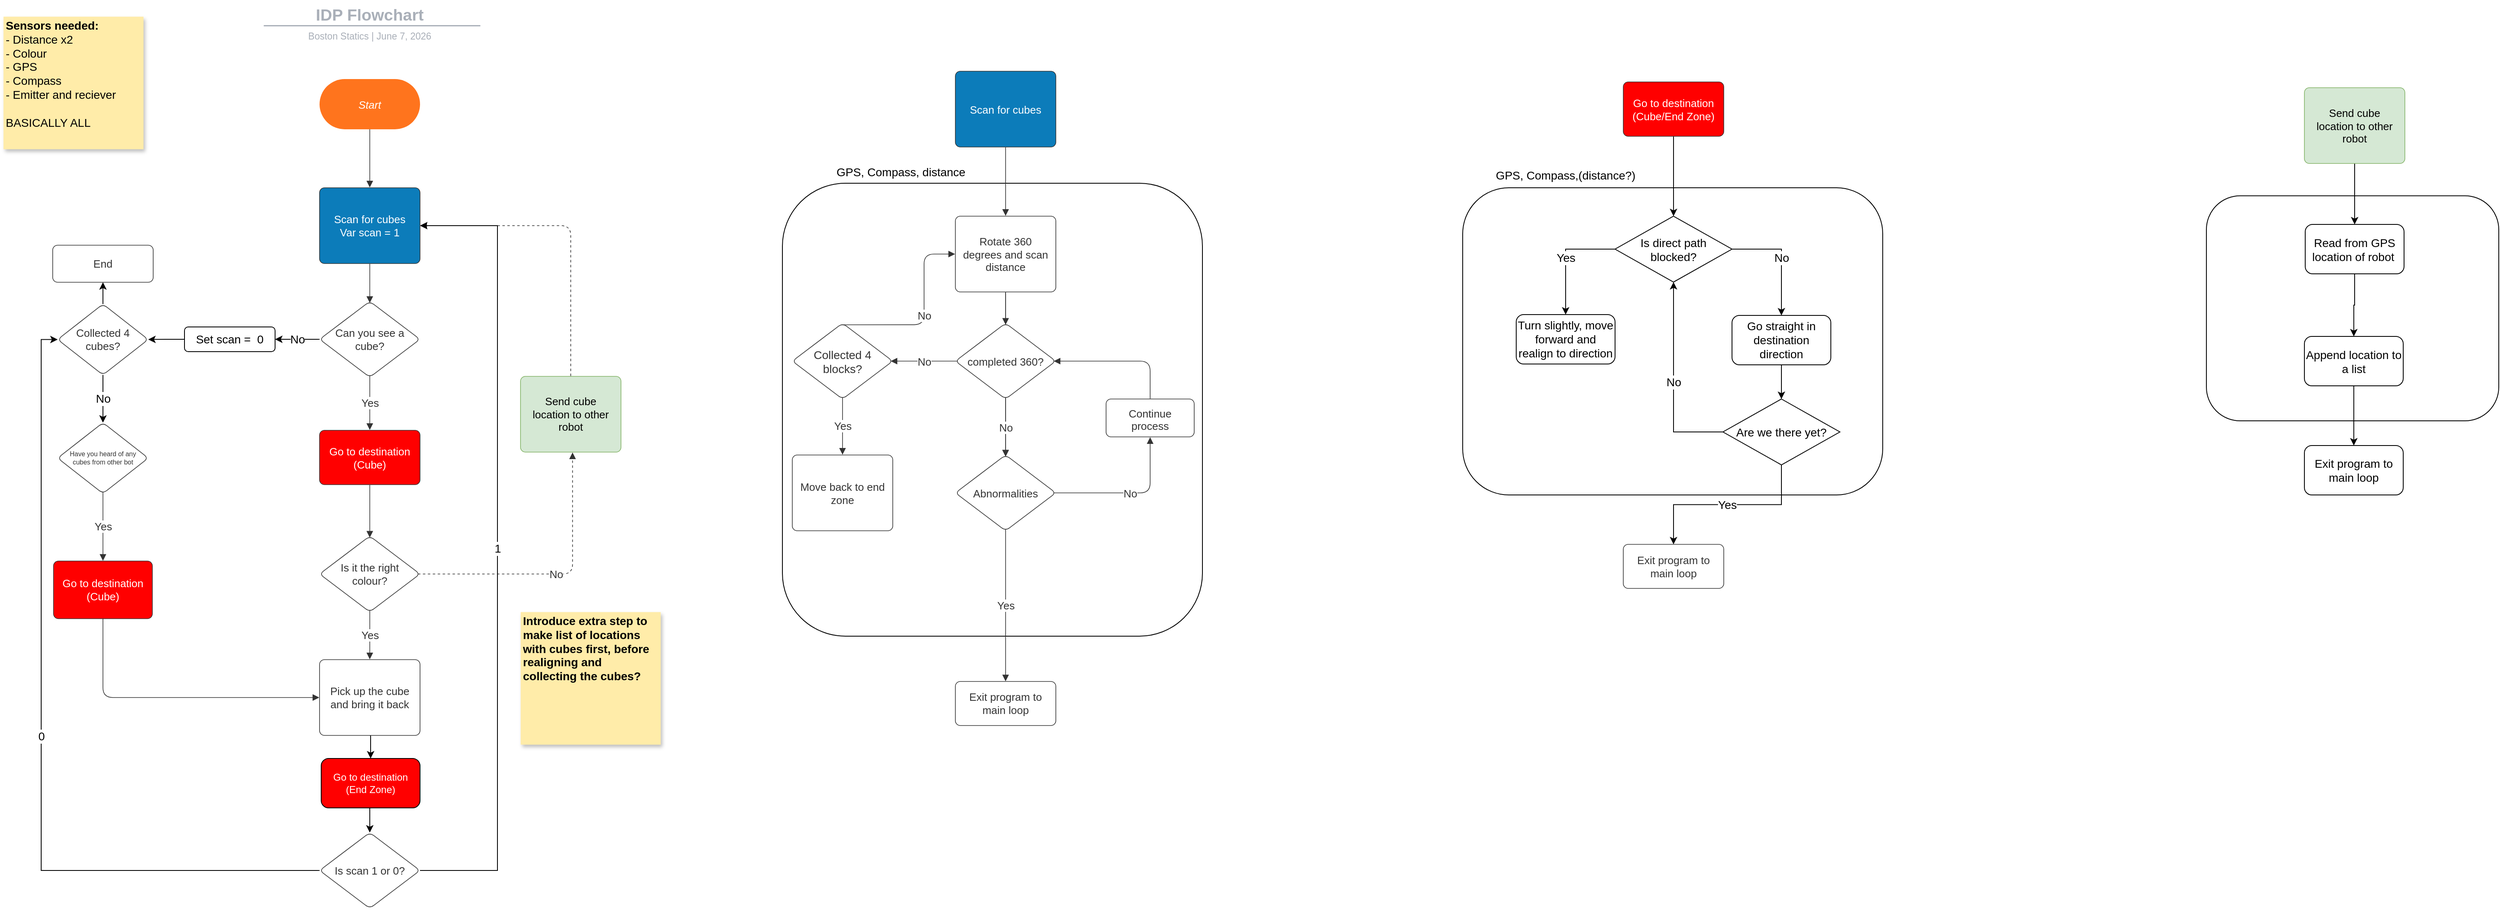 <mxfile version="14.4.2" type="github">
  <diagram id="C5RBs43oDa-KdzZeNtuy" name="Page-1">
    <mxGraphModel dx="1577" dy="1103" grid="1" gridSize="10" guides="1" tooltips="1" connect="1" arrows="1" fold="1" page="1" pageScale="1" pageWidth="827" pageHeight="1169" math="0" shadow="0">
      <root>
        <mxCell id="WIyWlLk6GJQsqaUBKTNV-0" />
        <mxCell id="WIyWlLk6GJQsqaUBKTNV-1" parent="WIyWlLk6GJQsqaUBKTNV-0" />
        <mxCell id="ntFDfBzz1lLIlntSj7zR-9" value="" style="rounded=1;whiteSpace=wrap;html=1;" vertex="1" parent="WIyWlLk6GJQsqaUBKTNV-1">
          <mxGeometry x="2715" y="266.75" width="355" height="273.25" as="geometry" />
        </mxCell>
        <mxCell id="dJJlxQguygPkiteVMr8E-66" value="" style="rounded=1;whiteSpace=wrap;html=1;fontSize=14;" parent="WIyWlLk6GJQsqaUBKTNV-1" vertex="1">
          <mxGeometry x="1812" y="257" width="510" height="373" as="geometry" />
        </mxCell>
        <mxCell id="dJJlxQguygPkiteVMr8E-60" value="" style="rounded=1;whiteSpace=wrap;html=1;fontSize=14;" parent="WIyWlLk6GJQsqaUBKTNV-1" vertex="1">
          <mxGeometry x="986" y="251.5" width="510" height="550" as="geometry" />
        </mxCell>
        <mxCell id="dJJlxQguygPkiteVMr8E-1" value="" style="group;dropTarget=0;" parent="WIyWlLk6GJQsqaUBKTNV-1" vertex="1">
          <mxGeometry x="165" y="30" width="640" height="45" as="geometry" />
        </mxCell>
        <UserObject label="IDP Flowchart" placeholders="1" lucidchartObjectId="SuaB0mNpY13K" id="dJJlxQguygPkiteVMr8E-2">
          <mxCell style="html=1;overflow=block;blockSpacing=1;whiteSpace=wrap;;whiteSpace=wrap;fontSize=19.7;fontColor=#a9afb8;fontStyle=1;align=center;spacingLeft=7;spacingRight=7;spacingTop=2;spacing=3;strokeOpacity=0;fillOpacity=0;rounded=1;absoluteArcSize=1;arcSize=12;fillColor=#ffffff;strokeWidth=1.5;" parent="dJJlxQguygPkiteVMr8E-1" vertex="1">
            <mxGeometry width="640" height="31" as="geometry" />
          </mxCell>
        </UserObject>
        <UserObject label="Boston Statics |  %date{mmmm d, yyyy}%" placeholders="1" lucidchartObjectId="SuaBzqFhpa1o" id="dJJlxQguygPkiteVMr8E-3">
          <mxCell style="html=1;overflow=block;blockSpacing=1;whiteSpace=wrap;;whiteSpace=wrap;fontSize=11.5;fontColor=#a9afb8;align=center;spacingLeft=7;spacingRight=7;spacingTop=2;spacing=3;strokeOpacity=0;fillOpacity=0;rounded=1;absoluteArcSize=1;arcSize=12;fillColor=#ffffff;strokeWidth=1.5;" parent="dJJlxQguygPkiteVMr8E-1" vertex="1">
            <mxGeometry y="31" width="640" height="14" as="geometry" />
          </mxCell>
        </UserObject>
        <UserObject label="" lucidchartObjectId="SuaBUnwJteK4" id="dJJlxQguygPkiteVMr8E-4">
          <mxCell style="html=1;jettySize=18;whiteSpace=wrap;fontSize=13;fontFamily=Helvetica;strokeColor=#a9afb8;strokeOpacity=100;strokeWidth=1.5;rounded=0;startArrow=none;;endArrow=none;;" parent="dJJlxQguygPkiteVMr8E-1" edge="1">
            <mxGeometry width="100" height="100" relative="1" as="geometry">
              <Array as="points" />
              <mxPoint x="191" y="30" as="sourcePoint" />
              <mxPoint x="454" y="30" as="targetPoint" />
            </mxGeometry>
          </mxCell>
        </UserObject>
        <UserObject label="Start" lucidchartObjectId="9NgdkFsleCgy" id="dJJlxQguygPkiteVMr8E-5">
          <mxCell style="html=1;overflow=block;blockSpacing=1;whiteSpace=wrap;rounded=1;arcSize=50;whiteSpace=wrap;fontSize=13;fontColor=#ffffff;fontStyle=2;spacing=3.8;strokeOpacity=0;fillOpacity=100;fillColor=#ff741d;strokeWidth=0.8;" parent="WIyWlLk6GJQsqaUBKTNV-1" vertex="1">
            <mxGeometry x="424" y="125" width="122" height="61" as="geometry" />
          </mxCell>
        </UserObject>
        <UserObject label="Scan for cubes&lt;br&gt;Var scan = 1" lucidchartObjectId="lOgdC.dZKNQT" id="dJJlxQguygPkiteVMr8E-6">
          <mxCell style="html=1;overflow=block;blockSpacing=1;whiteSpace=wrap;;whiteSpace=wrap;fontSize=13;fontColor=#ffffff;align=center;spacing=9;strokeColor=#333333;strokeOpacity=100;fillOpacity=100;rounded=1;absoluteArcSize=1;arcSize=12;fillColor=#0c7cba;strokeWidth=0.8;" parent="WIyWlLk6GJQsqaUBKTNV-1" vertex="1">
            <mxGeometry x="424" y="257" width="122" height="92" as="geometry" />
          </mxCell>
        </UserObject>
        <mxCell id="dJJlxQguygPkiteVMr8E-88" value="No" style="edgeStyle=orthogonalEdgeStyle;rounded=0;orthogonalLoop=1;jettySize=auto;html=1;exitX=0;exitY=0.5;exitDx=0;exitDy=0;entryX=1;entryY=0.5;entryDx=0;entryDy=0;fontSize=14;" parent="WIyWlLk6GJQsqaUBKTNV-1" source="dJJlxQguygPkiteVMr8E-7" target="dJJlxQguygPkiteVMr8E-86" edge="1">
          <mxGeometry relative="1" as="geometry" />
        </mxCell>
        <UserObject label="Can you see a cube?" lucidchartObjectId="zOgdpUxYtKY-" id="dJJlxQguygPkiteVMr8E-7">
          <mxCell style="html=1;overflow=block;blockSpacing=1;whiteSpace=wrap;rhombus;whiteSpace=wrap;fontSize=13;fontColor=#333333;align=center;spacing=3.8;strokeColor=#333333;strokeOpacity=100;fillOpacity=100;rounded=1;absoluteArcSize=1;arcSize=12;fillColor=#ffffff;strokeWidth=0.8;" parent="WIyWlLk6GJQsqaUBKTNV-1" vertex="1">
            <mxGeometry x="424" y="395" width="122" height="92" as="geometry" />
          </mxCell>
        </UserObject>
        <UserObject label="" lucidchartObjectId="IOgdlrfkNPIS" id="dJJlxQguygPkiteVMr8E-8">
          <mxCell style="html=1;jettySize=18;whiteSpace=wrap;fontSize=13;strokeColor=#333333;strokeOpacity=100;strokeWidth=0.8;rounded=1;arcSize=24;edgeStyle=orthogonalEdgeStyle;startArrow=none;;endArrow=block;endFill=1;;exitX=0.5;exitY=1.004;exitPerimeter=0;entryX=0.5;entryY=0.02;entryPerimeter=0;" parent="WIyWlLk6GJQsqaUBKTNV-1" source="dJJlxQguygPkiteVMr8E-6" target="dJJlxQguygPkiteVMr8E-7" edge="1">
            <mxGeometry width="100" height="100" relative="1" as="geometry">
              <Array as="points" />
            </mxGeometry>
          </mxCell>
        </UserObject>
        <UserObject label="End" lucidchartObjectId="LOgdOnnir~PV" id="dJJlxQguygPkiteVMr8E-9">
          <mxCell style="html=1;overflow=block;blockSpacing=1;whiteSpace=wrap;;whiteSpace=wrap;fontSize=13;fontColor=#333333;align=center;spacing=9;strokeColor=#333333;strokeOpacity=100;fillOpacity=100;rounded=1;absoluteArcSize=1;arcSize=12;fillColor=#ffffff;strokeWidth=0.8;" parent="WIyWlLk6GJQsqaUBKTNV-1" vertex="1">
            <mxGeometry x="100" y="326.75" width="122" height="45" as="geometry" />
          </mxCell>
        </UserObject>
        <UserObject label="Go to destination&lt;br&gt;(Cube)" lucidchartObjectId="1Ogd5eo7ZWg~" id="dJJlxQguygPkiteVMr8E-10">
          <mxCell style="html=1;overflow=block;blockSpacing=1;whiteSpace=wrap;;whiteSpace=wrap;fontSize=13;fontColor=#ffffff;align=center;spacing=9;strokeColor=#333333;strokeOpacity=100;fillOpacity=100;rounded=1;absoluteArcSize=1;arcSize=12;strokeWidth=0.8;fillColor=#FF0000;" parent="WIyWlLk6GJQsqaUBKTNV-1" vertex="1">
            <mxGeometry x="424" y="551.5" width="122" height="66" as="geometry" />
          </mxCell>
        </UserObject>
        <UserObject label="" lucidchartObjectId="9Ogd3tKeuUNf" id="dJJlxQguygPkiteVMr8E-11">
          <mxCell style="html=1;jettySize=18;whiteSpace=wrap;fontSize=13;fontColor=#333333;align=center;strokeColor=#333333;strokeOpacity=100;strokeWidth=0.8;rounded=1;arcSize=24;edgeStyle=orthogonalEdgeStyle;startArrow=none;;endArrow=block;endFill=1;;exitX=0.5;exitY=0.98;exitPerimeter=0;entryX=0.5;entryY=-0.006;entryPerimeter=0;" parent="WIyWlLk6GJQsqaUBKTNV-1" source="dJJlxQguygPkiteVMr8E-7" target="dJJlxQguygPkiteVMr8E-10" edge="1">
            <mxGeometry width="100" height="100" relative="1" as="geometry">
              <Array as="points" />
            </mxGeometry>
          </mxCell>
        </UserObject>
        <mxCell id="dJJlxQguygPkiteVMr8E-12" value="Yes" style="text;html=1;resizable=0;labelBackgroundColor=#ffffff;align=center;verticalAlign=middle;fontColor=#333333;;fontSize=13;" parent="dJJlxQguygPkiteVMr8E-11" vertex="1">
          <mxGeometry relative="1" as="geometry" />
        </mxCell>
        <UserObject label="Is it the right colour?" lucidchartObjectId="hPgdZzu7KEvy" id="dJJlxQguygPkiteVMr8E-13">
          <mxCell style="html=1;overflow=block;blockSpacing=1;whiteSpace=wrap;rhombus;whiteSpace=wrap;fontSize=13;fontColor=#333333;align=center;spacing=3.8;strokeColor=#333333;strokeOpacity=100;fillOpacity=100;rounded=1;absoluteArcSize=1;arcSize=12;fillColor=#ffffff;strokeWidth=0.8;" parent="WIyWlLk6GJQsqaUBKTNV-1" vertex="1">
            <mxGeometry x="424" y="680" width="122" height="92" as="geometry" />
          </mxCell>
        </UserObject>
        <UserObject label="" lucidchartObjectId="rPgdiyTj-ObY" id="dJJlxQguygPkiteVMr8E-14">
          <mxCell style="html=1;jettySize=18;whiteSpace=wrap;fontSize=13;strokeColor=#333333;strokeOpacity=100;strokeWidth=0.8;rounded=1;arcSize=24;edgeStyle=orthogonalEdgeStyle;startArrow=none;;endArrow=block;endFill=1;;exitX=0.5;exitY=1.006;exitPerimeter=0;entryX=0.5;entryY=0.02;entryPerimeter=0;" parent="WIyWlLk6GJQsqaUBKTNV-1" source="dJJlxQguygPkiteVMr8E-10" target="dJJlxQguygPkiteVMr8E-13" edge="1">
            <mxGeometry width="100" height="100" relative="1" as="geometry">
              <Array as="points" />
            </mxGeometry>
          </mxCell>
        </UserObject>
        <mxCell id="SdWHuPdAplGtI9XO5vYC-1" style="edgeStyle=orthogonalEdgeStyle;rounded=0;orthogonalLoop=1;jettySize=auto;html=1;exitX=0.5;exitY=1;exitDx=0;exitDy=0;entryX=0.5;entryY=0;entryDx=0;entryDy=0;fontColor=#FFFFFF;" parent="WIyWlLk6GJQsqaUBKTNV-1" source="dJJlxQguygPkiteVMr8E-15" target="SdWHuPdAplGtI9XO5vYC-0" edge="1">
          <mxGeometry relative="1" as="geometry" />
        </mxCell>
        <UserObject label="Pick up the cube and bring it back" lucidchartObjectId="yPgdUPQKCwhs" id="dJJlxQguygPkiteVMr8E-15">
          <mxCell style="html=1;overflow=block;blockSpacing=1;whiteSpace=wrap;;whiteSpace=wrap;fontSize=13;fontColor=#333333;align=center;spacing=9;strokeColor=#333333;strokeOpacity=100;fillOpacity=100;rounded=1;absoluteArcSize=1;arcSize=12;fillColor=#ffffff;strokeWidth=0.8;" parent="WIyWlLk6GJQsqaUBKTNV-1" vertex="1">
            <mxGeometry x="424" y="830" width="122" height="92" as="geometry" />
          </mxCell>
        </UserObject>
        <UserObject label="" lucidchartObjectId="FPgdR2r9awXG" id="dJJlxQguygPkiteVMr8E-16">
          <mxCell style="html=1;jettySize=18;whiteSpace=wrap;fontSize=13;fontColor=#333333;align=center;strokeColor=#333333;strokeOpacity=100;strokeWidth=0.8;rounded=1;arcSize=24;edgeStyle=orthogonalEdgeStyle;startArrow=none;;endArrow=block;endFill=1;;exitX=0.5;exitY=0.98;exitPerimeter=0;entryX=0.5;entryY=-0.004;entryPerimeter=0;" parent="WIyWlLk6GJQsqaUBKTNV-1" source="dJJlxQguygPkiteVMr8E-13" target="dJJlxQguygPkiteVMr8E-15" edge="1">
            <mxGeometry width="100" height="100" relative="1" as="geometry">
              <Array as="points" />
            </mxGeometry>
          </mxCell>
        </UserObject>
        <mxCell id="dJJlxQguygPkiteVMr8E-17" value="Yes" style="text;html=1;resizable=0;labelBackgroundColor=#ffffff;align=center;verticalAlign=middle;fontColor=#333333;;fontSize=13;" parent="dJJlxQguygPkiteVMr8E-16" vertex="1">
          <mxGeometry relative="1" as="geometry" />
        </mxCell>
        <UserObject label="" lucidchartObjectId="NPgdzGTEmcRD" id="dJJlxQguygPkiteVMr8E-18">
          <mxCell style="html=1;jettySize=18;whiteSpace=wrap;fontSize=13;strokeColor=#333333;strokeOpacity=100;strokeWidth=0.8;rounded=1;arcSize=24;edgeStyle=orthogonalEdgeStyle;startArrow=none;;endArrow=block;endFill=1;;exitX=0.5;exitY=1;exitPerimeter=0;entryX=0.5;entryY=-0.004;entryPerimeter=0;" parent="WIyWlLk6GJQsqaUBKTNV-1" source="dJJlxQguygPkiteVMr8E-5" target="dJJlxQguygPkiteVMr8E-6" edge="1">
            <mxGeometry width="100" height="100" relative="1" as="geometry">
              <Array as="points" />
            </mxGeometry>
          </mxCell>
        </UserObject>
        <UserObject label="Send cube location to other robot" lucidchartObjectId="F5qdEPKmY6vF" id="dJJlxQguygPkiteVMr8E-19">
          <mxCell style="html=1;overflow=block;blockSpacing=1;whiteSpace=wrap;;whiteSpace=wrap;fontSize=13;align=center;spacing=9;strokeColor=#82b366;strokeOpacity=100;fillOpacity=100;rounded=1;absoluteArcSize=1;arcSize=12;fillColor=#d5e8d4;strokeWidth=0.8;" parent="WIyWlLk6GJQsqaUBKTNV-1" vertex="1">
            <mxGeometry x="668" y="486" width="122" height="92" as="geometry" />
          </mxCell>
        </UserObject>
        <UserObject label="" lucidchartObjectId="85qdVLr7FTMq" id="dJJlxQguygPkiteVMr8E-20">
          <mxCell style="html=1;jettySize=18;whiteSpace=wrap;fontSize=13;strokeColor=#333333;strokeOpacity=100;dashed=1;fixDash=1;strokeWidth=0.8;rounded=1;arcSize=24;edgeStyle=orthogonalEdgeStyle;startArrow=none;;endArrow=block;endFill=1;;exitX=0.5;exitY=-0.004;exitPerimeter=0;entryX=1.003;entryY=0.5;entryPerimeter=0;" parent="WIyWlLk6GJQsqaUBKTNV-1" source="dJJlxQguygPkiteVMr8E-19" target="dJJlxQguygPkiteVMr8E-6" edge="1">
            <mxGeometry width="100" height="100" relative="1" as="geometry">
              <Array as="points" />
            </mxGeometry>
          </mxCell>
        </UserObject>
        <UserObject label="Scan for cubes" lucidchartObjectId="p7Rdc7oSih_Y" id="dJJlxQguygPkiteVMr8E-21">
          <mxCell style="html=1;overflow=block;blockSpacing=1;whiteSpace=wrap;;whiteSpace=wrap;fontSize=13;fontColor=#ffffff;align=center;spacing=9;strokeColor=#333333;strokeOpacity=100;fillOpacity=100;rounded=1;absoluteArcSize=1;arcSize=12;fillColor=#0c7cba;strokeWidth=0.8;" parent="WIyWlLk6GJQsqaUBKTNV-1" vertex="1">
            <mxGeometry x="1196" y="115.5" width="122" height="92" as="geometry" />
          </mxCell>
        </UserObject>
        <UserObject label="" lucidchartObjectId="T7RdyLbdhUTY" id="dJJlxQguygPkiteVMr8E-22">
          <mxCell style="html=1;jettySize=18;whiteSpace=wrap;fontSize=13;strokeColor=#333333;strokeOpacity=100;strokeWidth=0.8;rounded=1;arcSize=24;edgeStyle=orthogonalEdgeStyle;startArrow=none;;endArrow=block;endFill=1;;exitX=0.5;exitY=1.004;exitPerimeter=0;entryX=0.5;entryY=-0.004;entryPerimeter=0;" parent="WIyWlLk6GJQsqaUBKTNV-1" source="dJJlxQguygPkiteVMr8E-21" target="dJJlxQguygPkiteVMr8E-23" edge="1">
            <mxGeometry width="100" height="100" relative="1" as="geometry">
              <Array as="points" />
            </mxGeometry>
          </mxCell>
        </UserObject>
        <UserObject label="Rotate 360 degrees and scan distance" lucidchartObjectId="Y7RdSmHRw8ej" id="dJJlxQguygPkiteVMr8E-23">
          <mxCell style="html=1;overflow=block;blockSpacing=1;whiteSpace=wrap;;whiteSpace=wrap;fontSize=13;fontColor=#333333;align=center;spacing=9;strokeColor=#333333;strokeOpacity=100;fillOpacity=100;rounded=1;absoluteArcSize=1;arcSize=12;fillColor=#ffffff;strokeWidth=0.8;" parent="WIyWlLk6GJQsqaUBKTNV-1" vertex="1">
            <mxGeometry x="1196" y="291.5" width="122" height="92" as="geometry" />
          </mxCell>
        </UserObject>
        <UserObject label="" lucidchartObjectId="M9Rd~hsUxQXQ" id="dJJlxQguygPkiteVMr8E-24">
          <mxCell style="html=1;jettySize=18;whiteSpace=wrap;fontSize=13;strokeColor=#333333;strokeOpacity=100;strokeWidth=0.8;rounded=1;arcSize=24;edgeStyle=orthogonalEdgeStyle;startArrow=none;;endArrow=block;endFill=1;;exitX=0.5;exitY=1.004;exitPerimeter=0;entryX=0.5;entryY=0.02;entryPerimeter=0;" parent="WIyWlLk6GJQsqaUBKTNV-1" source="dJJlxQguygPkiteVMr8E-23" target="dJJlxQguygPkiteVMr8E-25" edge="1">
            <mxGeometry width="100" height="100" relative="1" as="geometry">
              <Array as="points" />
            </mxGeometry>
          </mxCell>
        </UserObject>
        <UserObject label="Abnormalities" lucidchartObjectId="N9Rdzvl6SbBw" id="dJJlxQguygPkiteVMr8E-25">
          <mxCell style="html=1;overflow=block;blockSpacing=1;whiteSpace=wrap;rhombus;whiteSpace=wrap;fontSize=13;fontColor=#333333;align=center;spacing=3.8;strokeColor=#333333;strokeOpacity=100;fillOpacity=100;rounded=1;absoluteArcSize=1;arcSize=12;fillColor=#ffffff;strokeWidth=0.8;" parent="WIyWlLk6GJQsqaUBKTNV-1" vertex="1">
            <mxGeometry x="1196" y="581.5" width="122" height="92" as="geometry" />
          </mxCell>
        </UserObject>
        <UserObject label="" lucidchartObjectId="j-RdCNG.Rt1u" id="dJJlxQguygPkiteVMr8E-26">
          <mxCell style="html=1;jettySize=18;whiteSpace=wrap;fontSize=13;fontColor=#333333;align=center;strokeColor=#333333;strokeOpacity=100;strokeWidth=0.8;rounded=1;arcSize=24;edgeStyle=orthogonalEdgeStyle;startArrow=none;;endArrow=block;endFill=1;;exitX=0.5;exitY=0.98;exitPerimeter=0;entryX=0.5;entryY=-0.004;entryPerimeter=0;" parent="WIyWlLk6GJQsqaUBKTNV-1" source="dJJlxQguygPkiteVMr8E-25" target="dJJlxQguygPkiteVMr8E-28" edge="1">
            <mxGeometry width="100" height="100" relative="1" as="geometry">
              <Array as="points" />
            </mxGeometry>
          </mxCell>
        </UserObject>
        <mxCell id="dJJlxQguygPkiteVMr8E-27" value="Yes" style="text;html=1;resizable=0;labelBackgroundColor=#ffffff;align=center;verticalAlign=middle;fontColor=#333333;;fontSize=13;" parent="dJJlxQguygPkiteVMr8E-26" vertex="1">
          <mxGeometry relative="1" as="geometry" />
        </mxCell>
        <UserObject label="Exit program to main loop" lucidchartObjectId="k-RdoiUV6bm8" id="dJJlxQguygPkiteVMr8E-28">
          <mxCell style="html=1;overflow=block;blockSpacing=1;whiteSpace=wrap;;whiteSpace=wrap;fontSize=13;fontColor=#333333;align=center;spacing=9;strokeColor=#333333;strokeOpacity=100;fillOpacity=100;rounded=1;absoluteArcSize=1;arcSize=12;fillColor=#ffffff;strokeWidth=0.8;" parent="WIyWlLk6GJQsqaUBKTNV-1" vertex="1">
            <mxGeometry x="1196" y="856.5" width="122" height="53.5" as="geometry" />
          </mxCell>
        </UserObject>
        <UserObject label="" lucidchartObjectId="neSd__aTtq_3" id="dJJlxQguygPkiteVMr8E-29">
          <mxCell style="html=1;jettySize=18;whiteSpace=wrap;fontSize=13;strokeColor=#333333;strokeOpacity=100;strokeWidth=0.8;rounded=1;arcSize=24;edgeStyle=orthogonalEdgeStyle;startArrow=none;;endArrow=block;endFill=1;;exitX=0.5;exitY=1.004;exitPerimeter=0;entryX=0.5;entryY=0.02;entryPerimeter=0;" parent="WIyWlLk6GJQsqaUBKTNV-1" source="dJJlxQguygPkiteVMr8E-23" target="dJJlxQguygPkiteVMr8E-30" edge="1">
            <mxGeometry width="100" height="100" relative="1" as="geometry">
              <Array as="points" />
            </mxGeometry>
          </mxCell>
        </UserObject>
        <UserObject label="completed 360?" lucidchartObjectId="oeSdA65h3JqT" id="dJJlxQguygPkiteVMr8E-30">
          <mxCell style="html=1;overflow=block;blockSpacing=1;whiteSpace=wrap;rhombus;whiteSpace=wrap;fontSize=13;fontColor=#333333;align=center;spacing=3.8;strokeColor=#333333;strokeOpacity=100;fillOpacity=100;rounded=1;absoluteArcSize=1;arcSize=12;fillColor=#ffffff;strokeWidth=0.8;" parent="WIyWlLk6GJQsqaUBKTNV-1" vertex="1">
            <mxGeometry x="1196" y="421.5" width="122" height="92" as="geometry" />
          </mxCell>
        </UserObject>
        <UserObject label="" lucidchartObjectId="ZeSdDQA0-AUj" id="dJJlxQguygPkiteVMr8E-31">
          <mxCell style="html=1;jettySize=18;whiteSpace=wrap;fontSize=13;fontColor=#333333;align=center;strokeColor=#333333;strokeOpacity=100;strokeWidth=0.8;rounded=1;arcSize=24;edgeStyle=orthogonalEdgeStyle;startArrow=none;;endArrow=block;endFill=1;;exitX=0.5;exitY=0.98;exitPerimeter=0;" parent="WIyWlLk6GJQsqaUBKTNV-1" source="dJJlxQguygPkiteVMr8E-30" edge="1">
            <mxGeometry width="100" height="100" relative="1" as="geometry">
              <Array as="points" />
              <mxPoint x="1257" y="583.5" as="targetPoint" />
            </mxGeometry>
          </mxCell>
        </UserObject>
        <mxCell id="dJJlxQguygPkiteVMr8E-32" value="No" style="text;html=1;resizable=0;labelBackgroundColor=#ffffff;align=center;verticalAlign=middle;fontColor=#333333;;fontSize=13;" parent="dJJlxQguygPkiteVMr8E-31" vertex="1">
          <mxGeometry relative="1" as="geometry" />
        </mxCell>
        <UserObject label="" lucidchartObjectId="XfSd8aX7n.cI" id="dJJlxQguygPkiteVMr8E-33">
          <mxCell style="html=1;jettySize=18;whiteSpace=wrap;fontSize=13;fontColor=#333333;align=center;strokeColor=#333333;strokeOpacity=100;strokeWidth=0.8;rounded=1;arcSize=24;edgeStyle=orthogonalEdgeStyle;startArrow=none;;endArrow=block;endFill=1;;exitX=0.021;exitY=0.5;exitPerimeter=0;entryX=0.979;entryY=0.5;entryPerimeter=0;" parent="WIyWlLk6GJQsqaUBKTNV-1" source="dJJlxQguygPkiteVMr8E-30" target="dJJlxQguygPkiteVMr8E-35" edge="1">
            <mxGeometry width="100" height="100" relative="1" as="geometry">
              <Array as="points" />
            </mxGeometry>
          </mxCell>
        </UserObject>
        <mxCell id="dJJlxQguygPkiteVMr8E-34" value="No" style="text;html=1;resizable=0;labelBackgroundColor=#ffffff;align=center;verticalAlign=middle;fontColor=#333333;;fontSize=13;" parent="dJJlxQguygPkiteVMr8E-33" vertex="1">
          <mxGeometry relative="1" as="geometry" />
        </mxCell>
        <UserObject label="Collected 4 blocks?" lucidchartObjectId="7fSdNaG_dBtg" id="dJJlxQguygPkiteVMr8E-35">
          <mxCell style="html=1;overflow=block;blockSpacing=1;whiteSpace=wrap;rhombus;whiteSpace=wrap;fontSize=14;fontColor=#333333;align=center;spacing=3.8;strokeColor=#333333;strokeOpacity=100;fillOpacity=100;rounded=1;absoluteArcSize=1;arcSize=12;fillColor=#ffffff;strokeWidth=0.8;" parent="WIyWlLk6GJQsqaUBKTNV-1" vertex="1">
            <mxGeometry x="998" y="421.5" width="122" height="92" as="geometry" />
          </mxCell>
        </UserObject>
        <UserObject label="" lucidchartObjectId="khSdvIFYvgPG" id="dJJlxQguygPkiteVMr8E-36">
          <mxCell style="html=1;jettySize=18;whiteSpace=wrap;fontSize=13;fontColor=#333333;align=center;strokeColor=#333333;strokeOpacity=100;strokeWidth=0.8;rounded=1;arcSize=24;edgeStyle=orthogonalEdgeStyle;startArrow=none;;endArrow=block;endFill=1;;exitX=0.5;exitY=0.98;exitPerimeter=0;entryX=0.5;entryY=-0.004;entryPerimeter=0;" parent="WIyWlLk6GJQsqaUBKTNV-1" source="dJJlxQguygPkiteVMr8E-35" target="dJJlxQguygPkiteVMr8E-38" edge="1">
            <mxGeometry width="100" height="100" relative="1" as="geometry">
              <Array as="points" />
            </mxGeometry>
          </mxCell>
        </UserObject>
        <mxCell id="dJJlxQguygPkiteVMr8E-37" value="Yes" style="text;html=1;resizable=0;labelBackgroundColor=#ffffff;align=center;verticalAlign=middle;fontColor=#333333;;fontSize=13;" parent="dJJlxQguygPkiteVMr8E-36" vertex="1">
          <mxGeometry relative="1" as="geometry" />
        </mxCell>
        <UserObject label="Move back to end zone" lucidchartObjectId="lhSdjDEG9UAW" id="dJJlxQguygPkiteVMr8E-38">
          <mxCell style="html=1;overflow=block;blockSpacing=1;whiteSpace=wrap;;whiteSpace=wrap;fontSize=13;fontColor=#333333;align=center;spacing=9;strokeColor=#333333;strokeOpacity=100;fillOpacity=100;rounded=1;absoluteArcSize=1;arcSize=12;fillColor=#ffffff;strokeWidth=0.8;" parent="WIyWlLk6GJQsqaUBKTNV-1" vertex="1">
            <mxGeometry x="998" y="581.5" width="122" height="92" as="geometry" />
          </mxCell>
        </UserObject>
        <UserObject label="" lucidchartObjectId="IhSdvdIhIhkG" id="dJJlxQguygPkiteVMr8E-39">
          <mxCell style="html=1;jettySize=18;whiteSpace=wrap;fontSize=13;fontColor=#333333;align=center;strokeColor=#333333;strokeOpacity=100;strokeWidth=0.8;rounded=1;arcSize=24;edgeStyle=orthogonalEdgeStyle;startArrow=none;;endArrow=block;endFill=1;;exitX=0.5;exitY=0.02;exitPerimeter=0;entryX=-0.003;entryY=0.5;entryPerimeter=0;" parent="WIyWlLk6GJQsqaUBKTNV-1" source="dJJlxQguygPkiteVMr8E-35" target="dJJlxQguygPkiteVMr8E-23" edge="1">
            <mxGeometry width="100" height="100" relative="1" as="geometry">
              <Array as="points" />
            </mxGeometry>
          </mxCell>
        </UserObject>
        <mxCell id="dJJlxQguygPkiteVMr8E-40" value="No" style="text;html=1;resizable=0;labelBackgroundColor=#ffffff;align=center;verticalAlign=middle;fontColor=#333333;;fontSize=13;" parent="dJJlxQguygPkiteVMr8E-39" vertex="1">
          <mxGeometry relative="1" as="geometry" />
        </mxCell>
        <UserObject label="" lucidchartObjectId="miSdMR8kxPeC" id="dJJlxQguygPkiteVMr8E-41">
          <mxCell style="html=1;jettySize=18;whiteSpace=wrap;fontSize=13;fontColor=#333333;align=center;strokeColor=#333333;strokeOpacity=100;strokeWidth=0.8;rounded=1;arcSize=24;edgeStyle=orthogonalEdgeStyle;startArrow=none;;endArrow=block;endFill=1;;exitX=0.979;exitY=0.5;exitPerimeter=0;entryX=0.5;entryY=1.008;entryPerimeter=0;" parent="WIyWlLk6GJQsqaUBKTNV-1" source="dJJlxQguygPkiteVMr8E-25" target="dJJlxQguygPkiteVMr8E-43" edge="1">
            <mxGeometry width="100" height="100" relative="1" as="geometry">
              <Array as="points" />
            </mxGeometry>
          </mxCell>
        </UserObject>
        <mxCell id="dJJlxQguygPkiteVMr8E-42" value="No" style="text;html=1;resizable=0;labelBackgroundColor=#ffffff;align=center;verticalAlign=middle;fontColor=#333333;;fontSize=13;" parent="dJJlxQguygPkiteVMr8E-41" vertex="1">
          <mxGeometry relative="1" as="geometry" />
        </mxCell>
        <UserObject label="Continue process" lucidchartObjectId="niSds6AtapOX" id="dJJlxQguygPkiteVMr8E-43">
          <mxCell style="html=1;overflow=block;blockSpacing=1;whiteSpace=wrap;;whiteSpace=wrap;fontSize=13;fontColor=#333333;align=center;spacing=9;strokeColor=#333333;strokeOpacity=100;fillOpacity=100;rounded=1;absoluteArcSize=1;arcSize=12;fillColor=#ffffff;strokeWidth=0.8;" parent="WIyWlLk6GJQsqaUBKTNV-1" vertex="1">
            <mxGeometry x="1379" y="513.5" width="107" height="46" as="geometry" />
          </mxCell>
        </UserObject>
        <UserObject label="" lucidchartObjectId="PiSdNTKQiVsu" id="dJJlxQguygPkiteVMr8E-44">
          <mxCell style="html=1;jettySize=18;whiteSpace=wrap;fontSize=13;strokeColor=#333333;strokeOpacity=100;strokeWidth=0.8;rounded=1;arcSize=24;edgeStyle=orthogonalEdgeStyle;startArrow=none;;endArrow=block;endFill=1;;exitX=0.5;exitY=-0.008;exitPerimeter=0;entryX=0.979;entryY=0.5;entryPerimeter=0;" parent="WIyWlLk6GJQsqaUBKTNV-1" source="dJJlxQguygPkiteVMr8E-43" target="dJJlxQguygPkiteVMr8E-30" edge="1">
            <mxGeometry width="100" height="100" relative="1" as="geometry">
              <Array as="points" />
            </mxGeometry>
          </mxCell>
        </UserObject>
        <UserObject label="" lucidchartObjectId="HnSdGtoBAKJ1" id="dJJlxQguygPkiteVMr8E-45">
          <mxCell style="html=1;jettySize=18;whiteSpace=wrap;fontSize=13;fontColor=#333333;align=center;strokeColor=#333333;strokeOpacity=100;dashed=1;fixDash=1;strokeWidth=0.8;rounded=1;arcSize=24;edgeStyle=orthogonalEdgeStyle;startArrow=none;;endArrow=block;endFill=1;;exitX=0.979;exitY=0.5;exitPerimeter=0;entryX=0.518;entryY=1.004;entryPerimeter=0;" parent="WIyWlLk6GJQsqaUBKTNV-1" source="dJJlxQguygPkiteVMr8E-13" target="dJJlxQguygPkiteVMr8E-19" edge="1">
            <mxGeometry width="100" height="100" relative="1" as="geometry">
              <Array as="points" />
            </mxGeometry>
          </mxCell>
        </UserObject>
        <mxCell id="dJJlxQguygPkiteVMr8E-46" value="No" style="text;html=1;resizable=0;labelBackgroundColor=#ffffff;align=center;verticalAlign=middle;fontColor=#333333;;fontSize=13;" parent="dJJlxQguygPkiteVMr8E-45" vertex="1">
          <mxGeometry relative="1" as="geometry" />
        </mxCell>
        <UserObject label="Sensors needed:&lt;br&gt;&lt;span style=&quot;font-weight: normal&quot;&gt;- Distance x2&lt;br&gt;- Colour&lt;br&gt;- GPS &lt;br&gt;- Compass&lt;br&gt;- Emitter and reciever&lt;br&gt;&lt;br&gt;BASICALLY ALL&lt;/span&gt;" lucidchartObjectId=".mSd3MZpU50T" id="dJJlxQguygPkiteVMr8E-48">
          <mxCell style="html=1;overflow=block;blockSpacing=1;whiteSpace=wrap;shadow=1;whiteSpace=wrap;fontSize=14;fontStyle=1;align=left;spacing=3.8;verticalAlign=top;strokeColor=none;fillColor=#FFECA9;strokeWidth=0;" parent="WIyWlLk6GJQsqaUBKTNV-1" vertex="1">
            <mxGeometry x="40" y="49" width="170" height="161" as="geometry" />
          </mxCell>
        </UserObject>
        <UserObject label="Have you heard of any cubes from other bot" lucidchartObjectId="7oSd.9Ylkt6g" id="dJJlxQguygPkiteVMr8E-49">
          <mxCell style="html=1;overflow=block;blockSpacing=1;whiteSpace=wrap;rhombus;whiteSpace=wrap;fontSize=8;fontColor=#333333;align=center;spacing=3.8;strokeColor=#333333;strokeOpacity=100;fillOpacity=100;rounded=1;absoluteArcSize=1;arcSize=12;fillColor=#ffffff;strokeWidth=0.8;" parent="WIyWlLk6GJQsqaUBKTNV-1" vertex="1">
            <mxGeometry x="106" y="542.25" width="110" height="86" as="geometry" />
          </mxCell>
        </UserObject>
        <UserObject label="" lucidchartObjectId="dqSd.j.ZbqF-" id="dJJlxQguygPkiteVMr8E-54">
          <mxCell style="html=1;jettySize=18;whiteSpace=wrap;fontSize=13;fontColor=#333333;align=center;strokeColor=#333333;strokeOpacity=100;strokeWidth=0.8;rounded=1;arcSize=24;edgeStyle=orthogonalEdgeStyle;startArrow=none;;endArrow=block;endFill=1;;exitX=0.5;exitY=0.98;exitPerimeter=0;entryX=0.5;entryY=-0.004;entryPerimeter=0;" parent="WIyWlLk6GJQsqaUBKTNV-1" source="dJJlxQguygPkiteVMr8E-49" target="dJJlxQguygPkiteVMr8E-56" edge="1">
            <mxGeometry width="100" height="100" relative="1" as="geometry">
              <Array as="points" />
            </mxGeometry>
          </mxCell>
        </UserObject>
        <mxCell id="dJJlxQguygPkiteVMr8E-55" value="Yes" style="text;html=1;resizable=0;labelBackgroundColor=#ffffff;align=center;verticalAlign=middle;fontColor=#333333;;fontSize=13;" parent="dJJlxQguygPkiteVMr8E-54" vertex="1">
          <mxGeometry relative="1" as="geometry" />
        </mxCell>
        <UserObject label="Go to destination&lt;br&gt;(Cube)" lucidchartObjectId="eqSdu0tdrlYu" id="dJJlxQguygPkiteVMr8E-56">
          <mxCell style="html=1;overflow=block;blockSpacing=1;whiteSpace=wrap;;whiteSpace=wrap;fontSize=13;fontColor=#ffffff;align=center;spacing=9;strokeColor=#333333;strokeOpacity=100;fillOpacity=100;rounded=1;absoluteArcSize=1;arcSize=12;strokeWidth=0.8;fillColor=#FF0000;" parent="WIyWlLk6GJQsqaUBKTNV-1" vertex="1">
            <mxGeometry x="101" y="710.25" width="120" height="70" as="geometry" />
          </mxCell>
        </UserObject>
        <UserObject label="" lucidchartObjectId="oqSd1fWyR7Sk" id="dJJlxQguygPkiteVMr8E-57">
          <mxCell style="html=1;jettySize=18;whiteSpace=wrap;fontSize=13;strokeColor=#333333;strokeOpacity=100;strokeWidth=0.8;rounded=1;arcSize=24;edgeStyle=orthogonalEdgeStyle;startArrow=none;;endArrow=block;endFill=1;;exitX=0.5;exitY=1.004;exitPerimeter=0;entryX=-0.003;entryY=0.5;entryPerimeter=0;" parent="WIyWlLk6GJQsqaUBKTNV-1" source="dJJlxQguygPkiteVMr8E-56" target="dJJlxQguygPkiteVMr8E-15" edge="1">
            <mxGeometry width="100" height="100" relative="1" as="geometry">
              <Array as="points" />
            </mxGeometry>
          </mxCell>
        </UserObject>
        <mxCell id="dJJlxQguygPkiteVMr8E-63" style="edgeStyle=orthogonalEdgeStyle;rounded=0;orthogonalLoop=1;jettySize=auto;html=1;exitX=0.5;exitY=1;exitDx=0;exitDy=0;fontSize=14;entryX=0.5;entryY=0;entryDx=0;entryDy=0;" parent="WIyWlLk6GJQsqaUBKTNV-1" source="dJJlxQguygPkiteVMr8E-61" edge="1">
          <mxGeometry relative="1" as="geometry">
            <mxPoint x="2068" y="291.5" as="targetPoint" />
          </mxGeometry>
        </mxCell>
        <UserObject label="Go to destination (Cube/End Zone)" lucidchartObjectId="1Ogd5eo7ZWg~" id="dJJlxQguygPkiteVMr8E-61">
          <mxCell style="html=1;overflow=block;blockSpacing=1;whiteSpace=wrap;;whiteSpace=wrap;fontSize=13;fontColor=#ffffff;align=center;spacing=9;strokeColor=#333333;strokeOpacity=100;fillOpacity=100;rounded=1;absoluteArcSize=1;arcSize=12;strokeWidth=0.8;fillColor=#FF0000;" parent="WIyWlLk6GJQsqaUBKTNV-1" vertex="1">
            <mxGeometry x="2007" y="128.5" width="122" height="66" as="geometry" />
          </mxCell>
        </UserObject>
        <mxCell id="dJJlxQguygPkiteVMr8E-70" value="No" style="edgeStyle=orthogonalEdgeStyle;rounded=0;orthogonalLoop=1;jettySize=auto;html=1;exitX=1;exitY=0.5;exitDx=0;exitDy=0;entryX=0.5;entryY=0;entryDx=0;entryDy=0;fontSize=14;" parent="WIyWlLk6GJQsqaUBKTNV-1" source="dJJlxQguygPkiteVMr8E-67" target="dJJlxQguygPkiteVMr8E-69" edge="1">
          <mxGeometry relative="1" as="geometry" />
        </mxCell>
        <mxCell id="dJJlxQguygPkiteVMr8E-72" value="Yes" style="edgeStyle=orthogonalEdgeStyle;rounded=0;orthogonalLoop=1;jettySize=auto;html=1;exitX=0;exitY=0.5;exitDx=0;exitDy=0;fontSize=14;" parent="WIyWlLk6GJQsqaUBKTNV-1" source="dJJlxQguygPkiteVMr8E-67" target="dJJlxQguygPkiteVMr8E-71" edge="1">
          <mxGeometry relative="1" as="geometry" />
        </mxCell>
        <mxCell id="dJJlxQguygPkiteVMr8E-67" value="Is direct path blocked?" style="rhombus;whiteSpace=wrap;html=1;fontSize=14;" parent="WIyWlLk6GJQsqaUBKTNV-1" vertex="1">
          <mxGeometry x="1997" y="291.5" width="142" height="80" as="geometry" />
        </mxCell>
        <mxCell id="dJJlxQguygPkiteVMr8E-75" style="edgeStyle=orthogonalEdgeStyle;rounded=0;orthogonalLoop=1;jettySize=auto;html=1;exitX=0.5;exitY=1;exitDx=0;exitDy=0;entryX=0.5;entryY=0;entryDx=0;entryDy=0;fontSize=14;" parent="WIyWlLk6GJQsqaUBKTNV-1" source="dJJlxQguygPkiteVMr8E-69" target="dJJlxQguygPkiteVMr8E-74" edge="1">
          <mxGeometry relative="1" as="geometry" />
        </mxCell>
        <mxCell id="dJJlxQguygPkiteVMr8E-69" value="Go straight in destination direction" style="rounded=1;whiteSpace=wrap;html=1;fontSize=14;" parent="WIyWlLk6GJQsqaUBKTNV-1" vertex="1">
          <mxGeometry x="2139" y="412" width="120" height="60" as="geometry" />
        </mxCell>
        <mxCell id="dJJlxQguygPkiteVMr8E-71" value="Turn slightly, move forward and realign to direction" style="rounded=1;whiteSpace=wrap;html=1;fontSize=14;" parent="WIyWlLk6GJQsqaUBKTNV-1" vertex="1">
          <mxGeometry x="1877" y="411" width="120" height="60" as="geometry" />
        </mxCell>
        <mxCell id="dJJlxQguygPkiteVMr8E-76" value="No" style="edgeStyle=orthogonalEdgeStyle;rounded=0;orthogonalLoop=1;jettySize=auto;html=1;exitX=0;exitY=0.5;exitDx=0;exitDy=0;entryX=0.5;entryY=1;entryDx=0;entryDy=0;fontSize=14;" parent="WIyWlLk6GJQsqaUBKTNV-1" source="dJJlxQguygPkiteVMr8E-74" target="dJJlxQguygPkiteVMr8E-67" edge="1">
          <mxGeometry relative="1" as="geometry" />
        </mxCell>
        <mxCell id="dJJlxQguygPkiteVMr8E-79" value="Yes" style="edgeStyle=orthogonalEdgeStyle;rounded=0;orthogonalLoop=1;jettySize=auto;html=1;exitX=0.5;exitY=1;exitDx=0;exitDy=0;fontSize=14;" parent="WIyWlLk6GJQsqaUBKTNV-1" source="dJJlxQguygPkiteVMr8E-74" target="dJJlxQguygPkiteVMr8E-78" edge="1">
          <mxGeometry relative="1" as="geometry" />
        </mxCell>
        <mxCell id="dJJlxQguygPkiteVMr8E-74" value="Are we there yet?" style="rhombus;whiteSpace=wrap;html=1;fontSize=14;" parent="WIyWlLk6GJQsqaUBKTNV-1" vertex="1">
          <mxGeometry x="2128" y="513.5" width="142" height="80" as="geometry" />
        </mxCell>
        <UserObject label="Exit program to main loop" lucidchartObjectId="k-RdoiUV6bm8" id="dJJlxQguygPkiteVMr8E-78">
          <mxCell style="html=1;overflow=block;blockSpacing=1;whiteSpace=wrap;;whiteSpace=wrap;fontSize=13;fontColor=#333333;align=center;spacing=9;strokeColor=#333333;strokeOpacity=100;fillOpacity=100;rounded=1;absoluteArcSize=1;arcSize=12;fillColor=#ffffff;strokeWidth=0.8;" parent="WIyWlLk6GJQsqaUBKTNV-1" vertex="1">
            <mxGeometry x="2007" y="690" width="122" height="53.5" as="geometry" />
          </mxCell>
        </UserObject>
        <mxCell id="dJJlxQguygPkiteVMr8E-80" value="GPS, Compass,(distance?)" style="text;html=1;strokeColor=none;fillColor=none;align=center;verticalAlign=middle;whiteSpace=wrap;rounded=0;fontSize=14;" parent="WIyWlLk6GJQsqaUBKTNV-1" vertex="1">
          <mxGeometry x="1847" y="231.5" width="180" height="20" as="geometry" />
        </mxCell>
        <mxCell id="dJJlxQguygPkiteVMr8E-81" value="GPS, Compass, distance" style="text;html=1;strokeColor=none;fillColor=none;align=center;verticalAlign=middle;whiteSpace=wrap;rounded=0;fontSize=14;" parent="WIyWlLk6GJQsqaUBKTNV-1" vertex="1">
          <mxGeometry x="1040" y="227.5" width="180" height="20" as="geometry" />
        </mxCell>
        <mxCell id="dJJlxQguygPkiteVMr8E-85" value="No" style="edgeStyle=orthogonalEdgeStyle;rounded=0;orthogonalLoop=1;jettySize=auto;html=1;exitX=0.5;exitY=1;exitDx=0;exitDy=0;entryX=0.5;entryY=0;entryDx=0;entryDy=0;fontSize=14;" parent="WIyWlLk6GJQsqaUBKTNV-1" source="dJJlxQguygPkiteVMr8E-82" target="dJJlxQguygPkiteVMr8E-49" edge="1">
          <mxGeometry relative="1" as="geometry" />
        </mxCell>
        <mxCell id="dJJlxQguygPkiteVMr8E-90" style="edgeStyle=orthogonalEdgeStyle;rounded=0;orthogonalLoop=1;jettySize=auto;html=1;exitX=0.5;exitY=0;exitDx=0;exitDy=0;entryX=0.5;entryY=1;entryDx=0;entryDy=0;fontSize=14;" parent="WIyWlLk6GJQsqaUBKTNV-1" source="dJJlxQguygPkiteVMr8E-82" target="dJJlxQguygPkiteVMr8E-9" edge="1">
          <mxGeometry relative="1" as="geometry" />
        </mxCell>
        <UserObject label="&lt;font style=&quot;font-size: 13px&quot;&gt;Collected 4 cubes?&lt;/font&gt;" lucidchartObjectId="7oSd.9Ylkt6g" id="dJJlxQguygPkiteVMr8E-82">
          <mxCell style="html=1;overflow=block;blockSpacing=1;whiteSpace=wrap;rhombus;whiteSpace=wrap;fontSize=8;fontColor=#333333;align=center;spacing=3.8;strokeColor=#333333;strokeOpacity=100;fillOpacity=100;rounded=1;absoluteArcSize=1;arcSize=12;fillColor=#ffffff;strokeWidth=0.8;" parent="WIyWlLk6GJQsqaUBKTNV-1" vertex="1">
            <mxGeometry x="106" y="398.25" width="110" height="86" as="geometry" />
          </mxCell>
        </UserObject>
        <mxCell id="dJJlxQguygPkiteVMr8E-89" style="edgeStyle=orthogonalEdgeStyle;rounded=0;orthogonalLoop=1;jettySize=auto;html=1;exitX=0;exitY=0.5;exitDx=0;exitDy=0;entryX=1;entryY=0.5;entryDx=0;entryDy=0;fontSize=14;" parent="WIyWlLk6GJQsqaUBKTNV-1" source="dJJlxQguygPkiteVMr8E-86" target="dJJlxQguygPkiteVMr8E-82" edge="1">
          <mxGeometry relative="1" as="geometry" />
        </mxCell>
        <mxCell id="dJJlxQguygPkiteVMr8E-86" value="Set scan = &amp;nbsp;0" style="rounded=1;whiteSpace=wrap;html=1;fontSize=14;" parent="WIyWlLk6GJQsqaUBKTNV-1" vertex="1">
          <mxGeometry x="260" y="426" width="110" height="30" as="geometry" />
        </mxCell>
        <mxCell id="dJJlxQguygPkiteVMr8E-92" value="0" style="edgeStyle=orthogonalEdgeStyle;rounded=0;orthogonalLoop=1;jettySize=auto;html=1;exitX=0;exitY=0.5;exitDx=0;exitDy=0;entryX=0;entryY=0.5;entryDx=0;entryDy=0;fontSize=14;" parent="WIyWlLk6GJQsqaUBKTNV-1" source="dJJlxQguygPkiteVMr8E-91" target="dJJlxQguygPkiteVMr8E-82" edge="1">
          <mxGeometry relative="1" as="geometry" />
        </mxCell>
        <mxCell id="dJJlxQguygPkiteVMr8E-94" value="1" style="edgeStyle=orthogonalEdgeStyle;rounded=0;orthogonalLoop=1;jettySize=auto;html=1;exitX=1;exitY=0.5;exitDx=0;exitDy=0;entryX=1;entryY=0.5;entryDx=0;entryDy=0;fontSize=14;" parent="WIyWlLk6GJQsqaUBKTNV-1" source="dJJlxQguygPkiteVMr8E-91" target="dJJlxQguygPkiteVMr8E-6" edge="1">
          <mxGeometry relative="1" as="geometry">
            <Array as="points">
              <mxPoint x="640" y="1086" />
              <mxPoint x="640" y="303" />
            </Array>
          </mxGeometry>
        </mxCell>
        <UserObject label="Is scan 1 or 0?" lucidchartObjectId="hPgdZzu7KEvy" id="dJJlxQguygPkiteVMr8E-91">
          <mxCell style="html=1;overflow=block;blockSpacing=1;whiteSpace=wrap;rhombus;whiteSpace=wrap;fontSize=13;fontColor=#333333;align=center;spacing=3.8;strokeColor=#333333;strokeOpacity=100;fillOpacity=100;rounded=1;absoluteArcSize=1;arcSize=12;fillColor=#ffffff;strokeWidth=0.8;" parent="WIyWlLk6GJQsqaUBKTNV-1" vertex="1">
            <mxGeometry x="424" y="1040" width="122" height="92" as="geometry" />
          </mxCell>
        </UserObject>
        <mxCell id="SdWHuPdAplGtI9XO5vYC-2" style="edgeStyle=orthogonalEdgeStyle;rounded=0;orthogonalLoop=1;jettySize=auto;html=1;exitX=0.5;exitY=1;exitDx=0;exitDy=0;entryX=0.5;entryY=0;entryDx=0;entryDy=0;fontColor=#FFFFFF;" parent="WIyWlLk6GJQsqaUBKTNV-1" source="SdWHuPdAplGtI9XO5vYC-0" target="dJJlxQguygPkiteVMr8E-91" edge="1">
          <mxGeometry relative="1" as="geometry" />
        </mxCell>
        <mxCell id="SdWHuPdAplGtI9XO5vYC-0" value="Go to destination (End Zone)" style="rounded=1;whiteSpace=wrap;html=1;fillColor=#FF0000;fontColor=#FFFFFF;" parent="WIyWlLk6GJQsqaUBKTNV-1" vertex="1">
          <mxGeometry x="426" y="950" width="120" height="60" as="geometry" />
        </mxCell>
        <mxCell id="ntFDfBzz1lLIlntSj7zR-4" style="edgeStyle=orthogonalEdgeStyle;rounded=0;orthogonalLoop=1;jettySize=auto;html=1;exitX=0.5;exitY=1;exitDx=0;exitDy=0;entryX=0.5;entryY=0;entryDx=0;entryDy=0;" edge="1" parent="WIyWlLk6GJQsqaUBKTNV-1" source="ntFDfBzz1lLIlntSj7zR-0" target="ntFDfBzz1lLIlntSj7zR-3">
          <mxGeometry relative="1" as="geometry" />
        </mxCell>
        <UserObject label="Send cube location to other robot" lucidchartObjectId="F5qdEPKmY6vF" id="ntFDfBzz1lLIlntSj7zR-0">
          <mxCell style="html=1;overflow=block;blockSpacing=1;whiteSpace=wrap;;whiteSpace=wrap;fontSize=13;align=center;spacing=9;strokeColor=#82b366;strokeOpacity=100;fillOpacity=100;rounded=1;absoluteArcSize=1;arcSize=12;fillColor=#d5e8d4;strokeWidth=0.8;" vertex="1" parent="WIyWlLk6GJQsqaUBKTNV-1">
            <mxGeometry x="2834" y="135.5" width="122" height="92" as="geometry" />
          </mxCell>
        </UserObject>
        <mxCell id="ntFDfBzz1lLIlntSj7zR-6" style="edgeStyle=orthogonalEdgeStyle;rounded=0;orthogonalLoop=1;jettySize=auto;html=1;exitX=0.5;exitY=1;exitDx=0;exitDy=0;entryX=0.5;entryY=0;entryDx=0;entryDy=0;" edge="1" parent="WIyWlLk6GJQsqaUBKTNV-1" source="ntFDfBzz1lLIlntSj7zR-3" target="ntFDfBzz1lLIlntSj7zR-5">
          <mxGeometry relative="1" as="geometry" />
        </mxCell>
        <mxCell id="ntFDfBzz1lLIlntSj7zR-3" value="&lt;font style=&quot;font-size: 14px&quot;&gt;Read from GPS location of robot&lt;/font&gt;&amp;nbsp;" style="rounded=1;whiteSpace=wrap;html=1;" vertex="1" parent="WIyWlLk6GJQsqaUBKTNV-1">
          <mxGeometry x="2835" y="301.5" width="120" height="60" as="geometry" />
        </mxCell>
        <mxCell id="ntFDfBzz1lLIlntSj7zR-8" style="edgeStyle=orthogonalEdgeStyle;rounded=0;orthogonalLoop=1;jettySize=auto;html=1;exitX=0.5;exitY=1;exitDx=0;exitDy=0;entryX=0.5;entryY=0;entryDx=0;entryDy=0;" edge="1" parent="WIyWlLk6GJQsqaUBKTNV-1" source="ntFDfBzz1lLIlntSj7zR-5" target="ntFDfBzz1lLIlntSj7zR-7">
          <mxGeometry relative="1" as="geometry" />
        </mxCell>
        <mxCell id="ntFDfBzz1lLIlntSj7zR-5" value="&lt;span style=&quot;font-size: 14px&quot;&gt;Append location to a list&lt;/span&gt;" style="rounded=1;whiteSpace=wrap;html=1;" vertex="1" parent="WIyWlLk6GJQsqaUBKTNV-1">
          <mxGeometry x="2834" y="437.5" width="120" height="60" as="geometry" />
        </mxCell>
        <mxCell id="ntFDfBzz1lLIlntSj7zR-7" value="&lt;span style=&quot;font-size: 14px&quot;&gt;Exit program to main loop&lt;/span&gt;" style="rounded=1;whiteSpace=wrap;html=1;" vertex="1" parent="WIyWlLk6GJQsqaUBKTNV-1">
          <mxGeometry x="2834" y="570" width="120" height="60" as="geometry" />
        </mxCell>
        <UserObject label="Introduce extra step to make list of locations with cubes first, before realigning and collecting the cubes?" lucidchartObjectId=".mSd3MZpU50T" id="ntFDfBzz1lLIlntSj7zR-10">
          <mxCell style="html=1;overflow=block;blockSpacing=1;whiteSpace=wrap;shadow=1;whiteSpace=wrap;fontSize=14;fontStyle=1;align=left;spacing=3.8;verticalAlign=top;strokeColor=none;fillColor=#FFECA9;strokeWidth=0;" vertex="1" parent="WIyWlLk6GJQsqaUBKTNV-1">
            <mxGeometry x="668" y="772" width="170" height="161" as="geometry" />
          </mxCell>
        </UserObject>
      </root>
    </mxGraphModel>
  </diagram>
</mxfile>
